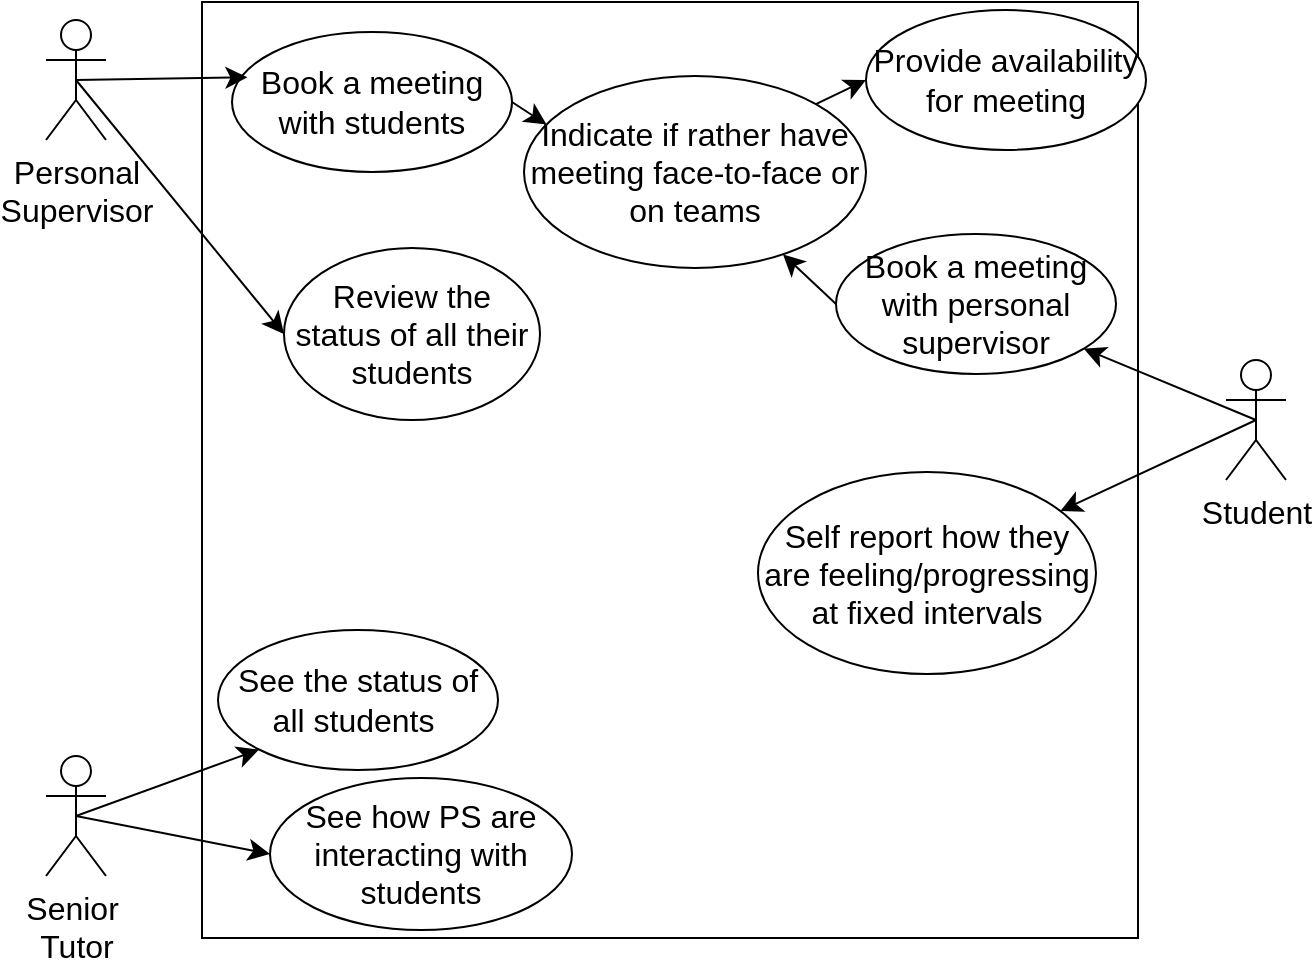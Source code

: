 <mxfile version="22.1.0" type="github" pages="9">
  <diagram name="Page-1" id="i3Bq2wIUowkESgG7gXPR">
    <mxGraphModel dx="480" dy="1575" grid="0" gridSize="10" guides="1" tooltips="1" connect="1" arrows="1" fold="1" page="0" pageScale="1" pageWidth="827" pageHeight="1169" math="0" shadow="0">
      <root>
        <mxCell id="0" />
        <mxCell id="1" parent="0" />
        <mxCell id="M2za0-usRnXLjD97VA7g-3" value="" style="whiteSpace=wrap;html=1;aspect=fixed;fontSize=16;" parent="1" vertex="1">
          <mxGeometry x="673" y="-475" width="468" height="468" as="geometry" />
        </mxCell>
        <mxCell id="M2za0-usRnXLjD97VA7g-21" style="edgeStyle=none;curved=1;rounded=0;orthogonalLoop=1;jettySize=auto;html=1;exitX=0.5;exitY=0.5;exitDx=0;exitDy=0;exitPerimeter=0;entryX=0;entryY=1;entryDx=0;entryDy=0;fontSize=12;startSize=8;endSize=8;" parent="1" source="M2za0-usRnXLjD97VA7g-4" target="M2za0-usRnXLjD97VA7g-13" edge="1">
          <mxGeometry relative="1" as="geometry" />
        </mxCell>
        <mxCell id="M2za0-usRnXLjD97VA7g-22" style="edgeStyle=none;curved=1;rounded=0;orthogonalLoop=1;jettySize=auto;html=1;exitX=0.5;exitY=0.5;exitDx=0;exitDy=0;exitPerimeter=0;entryX=0;entryY=0.5;entryDx=0;entryDy=0;fontSize=12;startSize=8;endSize=8;" parent="1" source="M2za0-usRnXLjD97VA7g-4" target="M2za0-usRnXLjD97VA7g-14" edge="1">
          <mxGeometry relative="1" as="geometry" />
        </mxCell>
        <mxCell id="M2za0-usRnXLjD97VA7g-4" value="Senior&amp;nbsp;&lt;br&gt;Tutor" style="shape=umlActor;verticalLabelPosition=bottom;verticalAlign=top;html=1;fontSize=16;" parent="1" vertex="1">
          <mxGeometry x="595" y="-98" width="30" height="60" as="geometry" />
        </mxCell>
        <mxCell id="M2za0-usRnXLjD97VA7g-19" style="edgeStyle=none;curved=1;rounded=0;orthogonalLoop=1;jettySize=auto;html=1;exitX=0.5;exitY=0.5;exitDx=0;exitDy=0;exitPerimeter=0;fontSize=12;startSize=8;endSize=8;" parent="1" source="M2za0-usRnXLjD97VA7g-5" target="M2za0-usRnXLjD97VA7g-12" edge="1">
          <mxGeometry relative="1" as="geometry" />
        </mxCell>
        <mxCell id="M2za0-usRnXLjD97VA7g-20" style="edgeStyle=none;curved=1;rounded=0;orthogonalLoop=1;jettySize=auto;html=1;exitX=0.5;exitY=0.5;exitDx=0;exitDy=0;exitPerimeter=0;fontSize=12;startSize=8;endSize=8;" parent="1" source="M2za0-usRnXLjD97VA7g-5" target="M2za0-usRnXLjD97VA7g-16" edge="1">
          <mxGeometry relative="1" as="geometry" />
        </mxCell>
        <mxCell id="M2za0-usRnXLjD97VA7g-5" value="Student" style="shape=umlActor;verticalLabelPosition=bottom;verticalAlign=top;html=1;fontSize=16;" parent="1" vertex="1">
          <mxGeometry x="1185" y="-296" width="30" height="60" as="geometry" />
        </mxCell>
        <mxCell id="M2za0-usRnXLjD97VA7g-23" style="edgeStyle=none;curved=1;rounded=0;orthogonalLoop=1;jettySize=auto;html=1;exitX=0.5;exitY=0.5;exitDx=0;exitDy=0;exitPerimeter=0;entryX=0;entryY=0.5;entryDx=0;entryDy=0;fontSize=12;startSize=8;endSize=8;" parent="1" source="M2za0-usRnXLjD97VA7g-9" target="M2za0-usRnXLjD97VA7g-10" edge="1">
          <mxGeometry relative="1" as="geometry" />
        </mxCell>
        <mxCell id="M2za0-usRnXLjD97VA7g-9" value="Personal &lt;br&gt;Supervisor" style="shape=umlActor;verticalLabelPosition=bottom;verticalAlign=top;html=1;fontSize=16;" parent="1" vertex="1">
          <mxGeometry x="595" y="-466" width="30" height="60" as="geometry" />
        </mxCell>
        <mxCell id="M2za0-usRnXLjD97VA7g-10" value="Review the status of all their students" style="ellipse;whiteSpace=wrap;html=1;fontSize=16;" parent="1" vertex="1">
          <mxGeometry x="714" y="-352" width="128" height="86" as="geometry" />
        </mxCell>
        <mxCell id="M2za0-usRnXLjD97VA7g-11" value="Book a meeting with students" style="ellipse;whiteSpace=wrap;html=1;fontSize=16;" parent="1" vertex="1">
          <mxGeometry x="688" y="-460" width="140" height="70" as="geometry" />
        </mxCell>
        <mxCell id="M2za0-usRnXLjD97VA7g-30" style="edgeStyle=none;curved=1;rounded=0;orthogonalLoop=1;jettySize=auto;html=1;exitX=0;exitY=0.5;exitDx=0;exitDy=0;fontSize=12;startSize=8;endSize=8;" parent="1" source="M2za0-usRnXLjD97VA7g-12" target="M2za0-usRnXLjD97VA7g-27" edge="1">
          <mxGeometry relative="1" as="geometry" />
        </mxCell>
        <mxCell id="M2za0-usRnXLjD97VA7g-12" value="Book a meeting with personal supervisor" style="ellipse;whiteSpace=wrap;html=1;fontSize=16;" parent="1" vertex="1">
          <mxGeometry x="990" y="-359" width="140" height="70" as="geometry" />
        </mxCell>
        <mxCell id="M2za0-usRnXLjD97VA7g-13" value="See the status of all students&amp;nbsp;" style="ellipse;whiteSpace=wrap;html=1;fontSize=16;" parent="1" vertex="1">
          <mxGeometry x="681" y="-161" width="140" height="70" as="geometry" />
        </mxCell>
        <mxCell id="M2za0-usRnXLjD97VA7g-14" value="See how PS are interacting with students" style="ellipse;whiteSpace=wrap;html=1;fontSize=16;" parent="1" vertex="1">
          <mxGeometry x="707" y="-87" width="151" height="76" as="geometry" />
        </mxCell>
        <mxCell id="M2za0-usRnXLjD97VA7g-16" value="Self report how they are feeling/progressing at fixed intervals" style="ellipse;whiteSpace=wrap;html=1;fontSize=16;" parent="1" vertex="1">
          <mxGeometry x="951" y="-240" width="169" height="101" as="geometry" />
        </mxCell>
        <mxCell id="M2za0-usRnXLjD97VA7g-17" value="Provide availability for meeting" style="ellipse;whiteSpace=wrap;html=1;fontSize=16;" parent="1" vertex="1">
          <mxGeometry x="1005" y="-471" width="140" height="70" as="geometry" />
        </mxCell>
        <mxCell id="M2za0-usRnXLjD97VA7g-24" style="edgeStyle=none;curved=1;rounded=0;orthogonalLoop=1;jettySize=auto;html=1;exitX=0.5;exitY=0.5;exitDx=0;exitDy=0;exitPerimeter=0;entryX=0.055;entryY=0.324;entryDx=0;entryDy=0;entryPerimeter=0;fontSize=12;startSize=8;endSize=8;" parent="1" source="M2za0-usRnXLjD97VA7g-9" target="M2za0-usRnXLjD97VA7g-11" edge="1">
          <mxGeometry relative="1" as="geometry" />
        </mxCell>
        <mxCell id="M2za0-usRnXLjD97VA7g-29" style="edgeStyle=none;curved=1;rounded=0;orthogonalLoop=1;jettySize=auto;html=1;exitX=1;exitY=0;exitDx=0;exitDy=0;entryX=0;entryY=0.5;entryDx=0;entryDy=0;fontSize=12;startSize=8;endSize=8;" parent="1" source="M2za0-usRnXLjD97VA7g-27" target="M2za0-usRnXLjD97VA7g-17" edge="1">
          <mxGeometry relative="1" as="geometry" />
        </mxCell>
        <mxCell id="M2za0-usRnXLjD97VA7g-27" value="Indicate if rather have meeting face-to-face or on teams" style="ellipse;whiteSpace=wrap;html=1;fontSize=16;" parent="1" vertex="1">
          <mxGeometry x="834" y="-438" width="171" height="96" as="geometry" />
        </mxCell>
        <mxCell id="M2za0-usRnXLjD97VA7g-28" style="edgeStyle=none;curved=1;rounded=0;orthogonalLoop=1;jettySize=auto;html=1;exitX=1;exitY=0.5;exitDx=0;exitDy=0;entryX=0.066;entryY=0.253;entryDx=0;entryDy=0;entryPerimeter=0;fontSize=12;startSize=8;endSize=8;" parent="1" source="M2za0-usRnXLjD97VA7g-11" target="M2za0-usRnXLjD97VA7g-27" edge="1">
          <mxGeometry relative="1" as="geometry" />
        </mxCell>
      </root>
    </mxGraphModel>
  </diagram>
  <diagram name="Copy of Page-1" id="14J8qb74FcZilNCdl7xn">
    <mxGraphModel dx="480" dy="1575" grid="0" gridSize="10" guides="1" tooltips="1" connect="1" arrows="1" fold="1" page="0" pageScale="1" pageWidth="827" pageHeight="1169" math="0" shadow="0">
      <root>
        <mxCell id="lq9Tj7meYnwty_TbyO1f-0" />
        <mxCell id="lq9Tj7meYnwty_TbyO1f-1" parent="lq9Tj7meYnwty_TbyO1f-0" />
        <mxCell id="lq9Tj7meYnwty_TbyO1f-2" value="" style="whiteSpace=wrap;html=1;aspect=fixed;fontSize=16;" parent="lq9Tj7meYnwty_TbyO1f-1" vertex="1">
          <mxGeometry x="673" y="-475" width="468" height="468" as="geometry" />
        </mxCell>
        <mxCell id="lwNT_uElBKdlPI99WpQB-8" style="edgeStyle=none;curved=1;rounded=0;orthogonalLoop=1;jettySize=auto;html=1;exitX=0.5;exitY=0.5;exitDx=0;exitDy=0;exitPerimeter=0;fontSize=12;startSize=8;endSize=8;" parent="lq9Tj7meYnwty_TbyO1f-1" source="lq9Tj7meYnwty_TbyO1f-5" target="lq9Tj7meYnwty_TbyO1f-16" edge="1">
          <mxGeometry relative="1" as="geometry" />
        </mxCell>
        <mxCell id="lwNT_uElBKdlPI99WpQB-9" style="edgeStyle=none;curved=1;rounded=0;orthogonalLoop=1;jettySize=auto;html=1;exitX=0.5;exitY=0.5;exitDx=0;exitDy=0;exitPerimeter=0;fontSize=12;startSize=8;endSize=8;" parent="lq9Tj7meYnwty_TbyO1f-1" source="lq9Tj7meYnwty_TbyO1f-5" target="lq9Tj7meYnwty_TbyO1f-15" edge="1">
          <mxGeometry relative="1" as="geometry" />
        </mxCell>
        <mxCell id="lq9Tj7meYnwty_TbyO1f-5" value="Senior&amp;nbsp;&lt;br&gt;Tutor" style="shape=umlActor;verticalLabelPosition=bottom;verticalAlign=top;html=1;fontSize=16;" parent="lq9Tj7meYnwty_TbyO1f-1" vertex="1">
          <mxGeometry x="1218" y="-475" width="30" height="60" as="geometry" />
        </mxCell>
        <mxCell id="lq9Tj7meYnwty_TbyO1f-7" style="edgeStyle=none;curved=1;rounded=0;orthogonalLoop=1;jettySize=auto;html=1;exitX=0.5;exitY=0.5;exitDx=0;exitDy=0;exitPerimeter=0;fontSize=12;startSize=8;endSize=8;" parent="lq9Tj7meYnwty_TbyO1f-1" source="lq9Tj7meYnwty_TbyO1f-8" target="lq9Tj7meYnwty_TbyO1f-17" edge="1">
          <mxGeometry relative="1" as="geometry" />
        </mxCell>
        <mxCell id="lwNT_uElBKdlPI99WpQB-2" style="edgeStyle=none;curved=1;rounded=0;orthogonalLoop=1;jettySize=auto;html=1;exitX=0.5;exitY=0.5;exitDx=0;exitDy=0;exitPerimeter=0;fontSize=12;startSize=8;endSize=8;" parent="lq9Tj7meYnwty_TbyO1f-1" source="lq9Tj7meYnwty_TbyO1f-8" target="lq9Tj7meYnwty_TbyO1f-12" edge="1">
          <mxGeometry relative="1" as="geometry" />
        </mxCell>
        <mxCell id="lq9Tj7meYnwty_TbyO1f-8" value="Student" style="shape=umlActor;verticalLabelPosition=bottom;verticalAlign=top;html=1;fontSize=16;" parent="lq9Tj7meYnwty_TbyO1f-1" vertex="1">
          <mxGeometry x="582" y="-144" width="30" height="60" as="geometry" />
        </mxCell>
        <mxCell id="lq9Tj7meYnwty_TbyO1f-10" value="Personal &lt;br&gt;Supervisor" style="shape=umlActor;verticalLabelPosition=bottom;verticalAlign=top;html=1;fontSize=16;" parent="lq9Tj7meYnwty_TbyO1f-1" vertex="1">
          <mxGeometry x="586" y="-424" width="30" height="60" as="geometry" />
        </mxCell>
        <mxCell id="lq9Tj7meYnwty_TbyO1f-12" value="Request a meeting" style="ellipse;whiteSpace=wrap;html=1;fontSize=16;" parent="lq9Tj7meYnwty_TbyO1f-1" vertex="1">
          <mxGeometry x="704" y="-226" width="140" height="70" as="geometry" />
        </mxCell>
        <mxCell id="lq9Tj7meYnwty_TbyO1f-15" value="View status of students" style="ellipse;whiteSpace=wrap;html=1;fontSize=16;" parent="lq9Tj7meYnwty_TbyO1f-1" vertex="1">
          <mxGeometry x="991" y="-154" width="140" height="70" as="geometry" />
        </mxCell>
        <mxCell id="lq9Tj7meYnwty_TbyO1f-16" value="View interaction with students" style="ellipse;whiteSpace=wrap;html=1;fontSize=16;" parent="lq9Tj7meYnwty_TbyO1f-1" vertex="1">
          <mxGeometry x="960" y="-459" width="151" height="76" as="geometry" />
        </mxCell>
        <mxCell id="lq9Tj7meYnwty_TbyO1f-17" value="Self report how they are feeling/progressing at fixed intervals" style="ellipse;whiteSpace=wrap;html=1;fontSize=16;" parent="lq9Tj7meYnwty_TbyO1f-1" vertex="1">
          <mxGeometry x="717" y="-135" width="169" height="101" as="geometry" />
        </mxCell>
        <mxCell id="lq9Tj7meYnwty_TbyO1f-18" value="Provide availability for meeting" style="ellipse;whiteSpace=wrap;html=1;fontSize=16;" parent="lq9Tj7meYnwty_TbyO1f-1" vertex="1">
          <mxGeometry x="915" y="-341" width="140" height="65" as="geometry" />
        </mxCell>
        <mxCell id="lq9Tj7meYnwty_TbyO1f-19" style="edgeStyle=none;curved=1;rounded=0;orthogonalLoop=1;jettySize=auto;html=1;entryX=0.055;entryY=0.324;entryDx=0;entryDy=0;entryPerimeter=0;fontSize=12;startSize=8;endSize=8;" parent="lq9Tj7meYnwty_TbyO1f-1" source="lq9Tj7meYnwty_TbyO1f-10" target="lq9Tj7meYnwty_TbyO1f-12" edge="1">
          <mxGeometry relative="1" as="geometry" />
        </mxCell>
        <mxCell id="lq9Tj7meYnwty_TbyO1f-21" value="Choose meeting type" style="ellipse;whiteSpace=wrap;html=1;fontSize=16;" parent="lq9Tj7meYnwty_TbyO1f-1" vertex="1">
          <mxGeometry x="682" y="-454" width="171" height="96" as="geometry" />
        </mxCell>
        <mxCell id="lwNT_uElBKdlPI99WpQB-5" value="Include" style="endArrow=open;endSize=12;dashed=1;html=1;rounded=0;fontSize=12;curved=1;exitX=1;exitY=0;exitDx=0;exitDy=0;" parent="lq9Tj7meYnwty_TbyO1f-1" source="lq9Tj7meYnwty_TbyO1f-21" target="lq9Tj7meYnwty_TbyO1f-18" edge="1">
          <mxGeometry width="160" relative="1" as="geometry">
            <mxPoint x="945" y="-353" as="sourcePoint" />
            <mxPoint x="1105" y="-353" as="targetPoint" />
          </mxGeometry>
        </mxCell>
        <mxCell id="lwNT_uElBKdlPI99WpQB-6" value="Include" style="endArrow=open;endSize=12;dashed=1;html=1;rounded=0;fontSize=12;curved=1;entryX=0.5;entryY=1;entryDx=0;entryDy=0;exitX=0.5;exitY=0;exitDx=0;exitDy=0;" parent="lq9Tj7meYnwty_TbyO1f-1" source="lq9Tj7meYnwty_TbyO1f-12" target="lq9Tj7meYnwty_TbyO1f-21" edge="1">
          <mxGeometry width="160" relative="1" as="geometry">
            <mxPoint x="983" y="-239" as="sourcePoint" />
            <mxPoint x="1143" y="-239" as="targetPoint" />
          </mxGeometry>
        </mxCell>
        <mxCell id="5hlXtHd1OqdiyG0sZvUf-0" value="Include" style="endArrow=open;endSize=12;dashed=1;html=1;rounded=0;fontSize=12;curved=1;exitX=0;exitY=0.5;exitDx=0;exitDy=0;entryX=0.99;entryY=0.383;entryDx=0;entryDy=0;entryPerimeter=0;" parent="lq9Tj7meYnwty_TbyO1f-1" source="lq9Tj7meYnwty_TbyO1f-15" target="lq9Tj7meYnwty_TbyO1f-17" edge="1">
          <mxGeometry width="160" relative="1" as="geometry">
            <mxPoint x="819" y="-224" as="sourcePoint" />
            <mxPoint x="979" y="-224" as="targetPoint" />
          </mxGeometry>
        </mxCell>
        <mxCell id="5hlXtHd1OqdiyG0sZvUf-1" value="Include" style="endArrow=open;endSize=12;dashed=1;html=1;rounded=0;fontSize=12;curved=1;exitX=0.34;exitY=0.965;exitDx=0;exitDy=0;exitPerimeter=0;" parent="lq9Tj7meYnwty_TbyO1f-1" source="lq9Tj7meYnwty_TbyO1f-16" edge="1">
          <mxGeometry width="160" relative="1" as="geometry">
            <mxPoint x="819" y="-224" as="sourcePoint" />
            <mxPoint x="1003" y="-338" as="targetPoint" />
          </mxGeometry>
        </mxCell>
        <mxCell id="5hlXtHd1OqdiyG0sZvUf-3" style="edgeStyle=none;curved=1;rounded=0;orthogonalLoop=1;jettySize=auto;html=1;exitX=0.5;exitY=0.5;exitDx=0;exitDy=0;exitPerimeter=0;entryX=0.012;entryY=0.357;entryDx=0;entryDy=0;entryPerimeter=0;fontSize=12;startSize=8;endSize=8;" parent="lq9Tj7meYnwty_TbyO1f-1" source="lq9Tj7meYnwty_TbyO1f-10" target="lq9Tj7meYnwty_TbyO1f-15" edge="1">
          <mxGeometry relative="1" as="geometry" />
        </mxCell>
      </root>
    </mxGraphModel>
  </diagram>
  <diagram id="Rtci-va_EIyoQTLQynJg" name="Page-2">
    <mxGraphModel dx="1280" dy="1175" grid="0" gridSize="10" guides="1" tooltips="1" connect="1" arrows="1" fold="1" page="0" pageScale="1" pageWidth="827" pageHeight="1169" math="0" shadow="0">
      <root>
        <mxCell id="0" />
        <mxCell id="1" parent="0" />
        <mxCell id="N5zw6gJsVyAMzcJNZis3-1" value="" style="shape=table;startSize=0;container=1;collapsible=0;childLayout=tableLayout;fontSize=16;" parent="1" vertex="1">
          <mxGeometry x="-75" y="-21" width="541" height="537.17" as="geometry" />
        </mxCell>
        <mxCell id="N5zw6gJsVyAMzcJNZis3-2" value="" style="shape=tableRow;horizontal=0;startSize=0;swimlaneHead=0;swimlaneBody=0;strokeColor=inherit;top=0;left=0;bottom=0;right=0;collapsible=0;dropTarget=0;fillColor=none;points=[[0,0.5],[1,0.5]];portConstraint=eastwest;fontSize=16;" parent="N5zw6gJsVyAMzcJNZis3-1" vertex="1">
          <mxGeometry width="541" height="48" as="geometry" />
        </mxCell>
        <mxCell id="N5zw6gJsVyAMzcJNZis3-3" value="Student" style="shape=partialRectangle;html=1;whiteSpace=wrap;connectable=0;strokeColor=inherit;overflow=hidden;fillColor=none;top=0;left=0;bottom=0;right=0;pointerEvents=1;fontSize=16;" parent="N5zw6gJsVyAMzcJNZis3-2" vertex="1">
          <mxGeometry width="180" height="48" as="geometry">
            <mxRectangle width="180" height="48" as="alternateBounds" />
          </mxGeometry>
        </mxCell>
        <mxCell id="N5zw6gJsVyAMzcJNZis3-4" value="Personal Supervisor" style="shape=partialRectangle;html=1;whiteSpace=wrap;connectable=0;strokeColor=inherit;overflow=hidden;fillColor=none;top=0;left=0;bottom=0;right=0;pointerEvents=1;fontSize=16;" parent="N5zw6gJsVyAMzcJNZis3-2" vertex="1">
          <mxGeometry x="180" width="181" height="48" as="geometry">
            <mxRectangle width="181" height="48" as="alternateBounds" />
          </mxGeometry>
        </mxCell>
        <mxCell id="N5zw6gJsVyAMzcJNZis3-5" value="Senior Tutor" style="shape=partialRectangle;html=1;whiteSpace=wrap;connectable=0;strokeColor=inherit;overflow=hidden;fillColor=none;top=0;left=0;bottom=0;right=0;pointerEvents=1;fontSize=16;" parent="N5zw6gJsVyAMzcJNZis3-2" vertex="1">
          <mxGeometry x="361" width="180" height="48" as="geometry">
            <mxRectangle width="180" height="48" as="alternateBounds" />
          </mxGeometry>
        </mxCell>
        <mxCell id="N5zw6gJsVyAMzcJNZis3-6" value="" style="shape=tableRow;horizontal=0;startSize=0;swimlaneHead=0;swimlaneBody=0;strokeColor=inherit;top=0;left=0;bottom=0;right=0;collapsible=0;dropTarget=0;fillColor=none;points=[[0,0.5],[1,0.5]];portConstraint=eastwest;fontSize=16;" parent="N5zw6gJsVyAMzcJNZis3-1" vertex="1">
          <mxGeometry y="48" width="541" height="489" as="geometry" />
        </mxCell>
        <mxCell id="N5zw6gJsVyAMzcJNZis3-7" value="" style="shape=partialRectangle;html=1;whiteSpace=wrap;connectable=0;strokeColor=inherit;overflow=hidden;fillColor=none;top=0;left=0;bottom=0;right=0;pointerEvents=1;fontSize=16;" parent="N5zw6gJsVyAMzcJNZis3-6" vertex="1">
          <mxGeometry width="180" height="489" as="geometry">
            <mxRectangle width="180" height="489" as="alternateBounds" />
          </mxGeometry>
        </mxCell>
        <mxCell id="N5zw6gJsVyAMzcJNZis3-8" value="" style="shape=partialRectangle;html=1;whiteSpace=wrap;connectable=0;strokeColor=inherit;overflow=hidden;fillColor=none;top=0;left=0;bottom=0;right=0;pointerEvents=1;fontSize=16;" parent="N5zw6gJsVyAMzcJNZis3-6" vertex="1">
          <mxGeometry x="180" width="181" height="489" as="geometry">
            <mxRectangle width="181" height="489" as="alternateBounds" />
          </mxGeometry>
        </mxCell>
        <mxCell id="N5zw6gJsVyAMzcJNZis3-9" value="" style="shape=partialRectangle;html=1;whiteSpace=wrap;connectable=0;strokeColor=inherit;overflow=hidden;fillColor=none;top=0;left=0;bottom=0;right=0;pointerEvents=1;fontSize=16;" parent="N5zw6gJsVyAMzcJNZis3-6" vertex="1">
          <mxGeometry x="361" width="180" height="489" as="geometry">
            <mxRectangle width="180" height="489" as="alternateBounds" />
          </mxGeometry>
        </mxCell>
        <mxCell id="N5zw6gJsVyAMzcJNZis3-13" style="edgeStyle=none;curved=1;rounded=0;orthogonalLoop=1;jettySize=auto;html=1;exitX=1;exitY=0.5;exitDx=0;exitDy=0;entryX=0;entryY=0.5;entryDx=0;entryDy=0;fontSize=12;startSize=8;endSize=8;" parent="1" source="N5zw6gJsVyAMzcJNZis3-10" target="N5zw6gJsVyAMzcJNZis3-11" edge="1">
          <mxGeometry relative="1" as="geometry" />
        </mxCell>
        <mxCell id="N5zw6gJsVyAMzcJNZis3-10" value="Report how feeling/ progressing at given interval" style="ellipse;whiteSpace=wrap;html=1;fontSize=16;" parent="1" vertex="1">
          <mxGeometry x="-52" y="59" width="135" height="106" as="geometry" />
        </mxCell>
        <mxCell id="N5zw6gJsVyAMzcJNZis3-15" style="edgeStyle=none;curved=1;rounded=0;orthogonalLoop=1;jettySize=auto;html=1;exitX=1;exitY=0.5;exitDx=0;exitDy=0;entryX=0;entryY=0.5;entryDx=0;entryDy=0;fontSize=12;startSize=8;endSize=8;" parent="1" source="N5zw6gJsVyAMzcJNZis3-11" target="N5zw6gJsVyAMzcJNZis3-14" edge="1">
          <mxGeometry relative="1" as="geometry" />
        </mxCell>
        <mxCell id="N5zw6gJsVyAMzcJNZis3-11" value="Student progress reviewed" style="ellipse;whiteSpace=wrap;html=1;fontSize=16;" parent="1" vertex="1">
          <mxGeometry x="130" y="77" width="140" height="70" as="geometry" />
        </mxCell>
        <mxCell id="N5zw6gJsVyAMzcJNZis3-14" value="Student progress reviewed" style="ellipse;whiteSpace=wrap;html=1;fontSize=16;" parent="1" vertex="1">
          <mxGeometry x="316" y="77" width="140" height="70" as="geometry" />
        </mxCell>
        <mxCell id="N5zw6gJsVyAMzcJNZis3-16" value="Request a meeting with Supervisor" style="ellipse;whiteSpace=wrap;html=1;fontSize=16;" parent="1" vertex="1">
          <mxGeometry x="-50" y="202" width="140" height="70" as="geometry" />
        </mxCell>
        <mxCell id="N5zw6gJsVyAMzcJNZis3-17" style="edgeStyle=none;curved=1;rounded=0;orthogonalLoop=1;jettySize=auto;html=1;exitX=0.5;exitY=1;exitDx=0;exitDy=0;entryX=0.471;entryY=0.119;entryDx=0;entryDy=0;entryPerimeter=0;fontSize=12;startSize=8;endSize=8;" parent="1" source="N5zw6gJsVyAMzcJNZis3-10" target="N5zw6gJsVyAMzcJNZis3-16" edge="1">
          <mxGeometry relative="1" as="geometry" />
        </mxCell>
        <mxCell id="N5zw6gJsVyAMzcJNZis3-24" style="edgeStyle=none;curved=1;rounded=0;orthogonalLoop=1;jettySize=auto;html=1;exitX=0.5;exitY=1;exitDx=0;exitDy=0;entryX=0.5;entryY=0;entryDx=0;entryDy=0;fontSize=12;startSize=8;endSize=8;" parent="1" source="N5zw6gJsVyAMzcJNZis3-18" target="N5zw6gJsVyAMzcJNZis3-21" edge="1">
          <mxGeometry relative="1" as="geometry" />
        </mxCell>
        <mxCell id="N5zw6gJsVyAMzcJNZis3-18" value="Request a meeting with Student" style="ellipse;whiteSpace=wrap;html=1;fontSize=16;" parent="1" vertex="1">
          <mxGeometry x="128" y="202" width="140" height="70" as="geometry" />
        </mxCell>
        <mxCell id="N5zw6gJsVyAMzcJNZis3-19" style="edgeStyle=none;curved=1;rounded=0;orthogonalLoop=1;jettySize=auto;html=1;exitX=0.5;exitY=1;exitDx=0;exitDy=0;entryX=0.514;entryY=0.11;entryDx=0;entryDy=0;entryPerimeter=0;fontSize=12;startSize=8;endSize=8;" parent="1" source="N5zw6gJsVyAMzcJNZis3-11" target="N5zw6gJsVyAMzcJNZis3-18" edge="1">
          <mxGeometry relative="1" as="geometry" />
        </mxCell>
        <mxCell id="N5zw6gJsVyAMzcJNZis3-29" style="edgeStyle=none;curved=1;rounded=0;orthogonalLoop=1;jettySize=auto;html=1;exitX=0.5;exitY=1;exitDx=0;exitDy=0;fontSize=12;startSize=8;endSize=8;" parent="1" source="N5zw6gJsVyAMzcJNZis3-20" target="N5zw6gJsVyAMzcJNZis3-25" edge="1">
          <mxGeometry relative="1" as="geometry" />
        </mxCell>
        <mxCell id="N5zw6gJsVyAMzcJNZis3-20" value="Indicate if face-to-face or via teams" style="ellipse;whiteSpace=wrap;html=1;fontSize=16;" parent="1" vertex="1">
          <mxGeometry x="-52" y="309" width="140" height="70" as="geometry" />
        </mxCell>
        <mxCell id="N5zw6gJsVyAMzcJNZis3-30" style="edgeStyle=none;curved=1;rounded=0;orthogonalLoop=1;jettySize=auto;html=1;exitX=0.5;exitY=1;exitDx=0;exitDy=0;fontSize=12;startSize=8;endSize=8;" parent="1" source="N5zw6gJsVyAMzcJNZis3-21" target="N5zw6gJsVyAMzcJNZis3-26" edge="1">
          <mxGeometry relative="1" as="geometry" />
        </mxCell>
        <mxCell id="N5zw6gJsVyAMzcJNZis3-21" value="Indicate if face-to-face or via teams" style="ellipse;whiteSpace=wrap;html=1;fontSize=16;" parent="1" vertex="1">
          <mxGeometry x="128" y="309" width="140" height="70" as="geometry" />
        </mxCell>
        <mxCell id="N5zw6gJsVyAMzcJNZis3-23" style="edgeStyle=none;curved=1;rounded=0;orthogonalLoop=1;jettySize=auto;html=1;exitX=0.5;exitY=1;exitDx=0;exitDy=0;entryX=0.514;entryY=0.124;entryDx=0;entryDy=0;entryPerimeter=0;fontSize=12;startSize=8;endSize=8;" parent="1" source="N5zw6gJsVyAMzcJNZis3-16" target="N5zw6gJsVyAMzcJNZis3-20" edge="1">
          <mxGeometry relative="1" as="geometry" />
        </mxCell>
        <mxCell id="N5zw6gJsVyAMzcJNZis3-31" style="edgeStyle=none;curved=1;rounded=0;orthogonalLoop=1;jettySize=auto;html=1;exitX=1;exitY=0.5;exitDx=0;exitDy=0;fontSize=12;startSize=8;endSize=8;" parent="1" source="N5zw6gJsVyAMzcJNZis3-25" target="N5zw6gJsVyAMzcJNZis3-26" edge="1">
          <mxGeometry relative="1" as="geometry" />
        </mxCell>
        <mxCell id="N5zw6gJsVyAMzcJNZis3-25" value="Provide availability" style="ellipse;whiteSpace=wrap;html=1;fontSize=16;" parent="1" vertex="1">
          <mxGeometry x="-54.5" y="414" width="140" height="70" as="geometry" />
        </mxCell>
        <mxCell id="N5zw6gJsVyAMzcJNZis3-32" style="edgeStyle=none;curved=1;rounded=0;orthogonalLoop=1;jettySize=auto;html=1;exitX=1;exitY=0.5;exitDx=0;exitDy=0;fontSize=12;startSize=8;endSize=8;" parent="1" source="N5zw6gJsVyAMzcJNZis3-26" target="N5zw6gJsVyAMzcJNZis3-27" edge="1">
          <mxGeometry relative="1" as="geometry" />
        </mxCell>
        <mxCell id="N5zw6gJsVyAMzcJNZis3-26" value="Provide availability" style="ellipse;whiteSpace=wrap;html=1;fontSize=16;" parent="1" vertex="1">
          <mxGeometry x="128" y="418" width="140" height="70" as="geometry" />
        </mxCell>
        <mxCell id="N5zw6gJsVyAMzcJNZis3-27" value="Interactions reviewed" style="ellipse;whiteSpace=wrap;html=1;fontSize=16;" parent="1" vertex="1">
          <mxGeometry x="311" y="422" width="140" height="70" as="geometry" />
        </mxCell>
      </root>
    </mxGraphModel>
  </diagram>
  <diagram id="cF1dC18Lq04ErVK8GpG0" name="Activity diagram 1">
    <mxGraphModel dx="1035" dy="912" grid="1" gridSize="10" guides="1" tooltips="1" connect="1" arrows="1" fold="1" page="1" pageScale="1" pageWidth="850" pageHeight="1100" math="0" shadow="0">
      <root>
        <mxCell id="0" />
        <mxCell id="1" parent="0" />
        <mxCell id="Cf-V8ROyNI_L8UjY_Mmk-2" value="" style="ellipse;html=1;shape=startState;fillColor=#000000;strokeColor=#ff0000;" vertex="1" parent="1">
          <mxGeometry x="270" y="90" width="30" height="30" as="geometry" />
        </mxCell>
        <mxCell id="Cf-V8ROyNI_L8UjY_Mmk-3" value="" style="edgeStyle=orthogonalEdgeStyle;html=1;verticalAlign=bottom;endArrow=open;endSize=8;strokeColor=#ff0000;rounded=0;" edge="1" source="Cf-V8ROyNI_L8UjY_Mmk-2" parent="1">
          <mxGeometry relative="1" as="geometry">
            <mxPoint x="285" y="180" as="targetPoint" />
          </mxGeometry>
        </mxCell>
        <mxCell id="Cf-V8ROyNI_L8UjY_Mmk-5" value="&#39;Request a meeting&#39; selected?" style="rhombus;whiteSpace=wrap;html=1;fontColor=#000000;fillColor=#ffffc0;strokeColor=#ff0000;" vertex="1" parent="1">
          <mxGeometry x="218.75" y="180" width="132.5" height="90" as="geometry" />
        </mxCell>
        <mxCell id="Cf-V8ROyNI_L8UjY_Mmk-6" value="no" style="edgeStyle=orthogonalEdgeStyle;html=1;align=left;verticalAlign=bottom;endArrow=open;endSize=8;strokeColor=#ff0000;rounded=0;entryX=0.5;entryY=0;entryDx=0;entryDy=0;" edge="1" source="Cf-V8ROyNI_L8UjY_Mmk-5" parent="1" target="DH5u-eAbbPy-qOaR8176-20">
          <mxGeometry x="-1" relative="1" as="geometry">
            <mxPoint x="420" y="225" as="targetPoint" />
          </mxGeometry>
        </mxCell>
        <mxCell id="Cf-V8ROyNI_L8UjY_Mmk-7" value="yes" style="edgeStyle=orthogonalEdgeStyle;html=1;align=left;verticalAlign=top;endArrow=open;endSize=8;strokeColor=#ff0000;rounded=0;" edge="1" source="Cf-V8ROyNI_L8UjY_Mmk-5" parent="1">
          <mxGeometry x="-1" relative="1" as="geometry">
            <mxPoint x="285" y="320" as="targetPoint" />
          </mxGeometry>
        </mxCell>
        <mxCell id="Cf-V8ROyNI_L8UjY_Mmk-9" value="User enters selection number" style="html=1;whiteSpace=wrap;" vertex="1" parent="1">
          <mxGeometry x="230" y="420" width="110" height="50" as="geometry" />
        </mxCell>
        <mxCell id="DH5u-eAbbPy-qOaR8176-2" value="Meeting type selection displayed" style="html=1;whiteSpace=wrap;" vertex="1" parent="1">
          <mxGeometry x="230" y="320" width="110" height="50" as="geometry" />
        </mxCell>
        <mxCell id="DH5u-eAbbPy-qOaR8176-3" value="" style="edgeStyle=orthogonalEdgeStyle;html=1;verticalAlign=bottom;endArrow=open;endSize=8;strokeColor=#ff0000;rounded=0;" edge="1" parent="1">
          <mxGeometry relative="1" as="geometry">
            <mxPoint x="285" y="420" as="targetPoint" />
            <mxPoint x="284.5" y="370" as="sourcePoint" />
          </mxGeometry>
        </mxCell>
        <mxCell id="DH5u-eAbbPy-qOaR8176-4" value="User enters date they are available" style="html=1;whiteSpace=wrap;" vertex="1" parent="1">
          <mxGeometry x="230" y="520" width="110" height="50" as="geometry" />
        </mxCell>
        <mxCell id="DH5u-eAbbPy-qOaR8176-5" value="User enters time they are available from" style="html=1;whiteSpace=wrap;" vertex="1" parent="1">
          <mxGeometry x="230" y="620" width="110" height="50" as="geometry" />
        </mxCell>
        <mxCell id="DH5u-eAbbPy-qOaR8176-6" value="User enters time they are available to" style="html=1;whiteSpace=wrap;" vertex="1" parent="1">
          <mxGeometry x="225" y="720" width="120" height="50" as="geometry" />
        </mxCell>
        <mxCell id="DH5u-eAbbPy-qOaR8176-7" value="Does the user have more availablity" style="rhombus;whiteSpace=wrap;html=1;fontColor=#000000;fillColor=#ffffc0;strokeColor=#ff0000;" vertex="1" parent="1">
          <mxGeometry x="225" y="806" width="135" height="130" as="geometry" />
        </mxCell>
        <mxCell id="DH5u-eAbbPy-qOaR8176-9" value="yes" style="edgeStyle=orthogonalEdgeStyle;html=1;align=left;verticalAlign=top;endArrow=open;endSize=8;strokeColor=#ff0000;rounded=0;entryX=0;entryY=0.5;entryDx=0;entryDy=0;" edge="1" parent="1" target="DH5u-eAbbPy-qOaR8176-4">
          <mxGeometry x="-0.131" y="-9" relative="1" as="geometry">
            <mxPoint x="130" y="440" as="targetPoint" />
            <mxPoint x="225" y="870" as="sourcePoint" />
            <Array as="points">
              <mxPoint x="225" y="871" />
              <mxPoint x="131" y="871" />
              <mxPoint x="131" y="545" />
            </Array>
            <mxPoint as="offset" />
          </mxGeometry>
        </mxCell>
        <mxCell id="DH5u-eAbbPy-qOaR8176-19" value="no" style="edgeStyle=orthogonalEdgeStyle;html=1;align=left;verticalAlign=bottom;endArrow=open;endSize=8;strokeColor=#ff0000;rounded=0;" edge="1" parent="1">
          <mxGeometry x="-1" relative="1" as="geometry">
            <mxPoint x="427.75" y="871" as="targetPoint" />
            <mxPoint x="358.75" y="871" as="sourcePoint" />
          </mxGeometry>
        </mxCell>
        <mxCell id="DH5u-eAbbPy-qOaR8176-20" value="" style="ellipse;html=1;shape=endState;fillColor=#000000;strokeColor=#ff0000;" vertex="1" parent="1">
          <mxGeometry x="425" y="856" width="30" height="30" as="geometry" />
        </mxCell>
        <mxCell id="DH5u-eAbbPy-qOaR8176-22" value="" style="edgeStyle=orthogonalEdgeStyle;html=1;verticalAlign=bottom;endArrow=open;endSize=8;strokeColor=#ff0000;rounded=0;" edge="1" parent="1">
          <mxGeometry relative="1" as="geometry">
            <mxPoint x="284.91" y="520" as="targetPoint" />
            <mxPoint x="284.41" y="470" as="sourcePoint" />
          </mxGeometry>
        </mxCell>
        <mxCell id="DH5u-eAbbPy-qOaR8176-23" value="" style="edgeStyle=orthogonalEdgeStyle;html=1;verticalAlign=bottom;endArrow=open;endSize=8;strokeColor=#ff0000;rounded=0;" edge="1" parent="1">
          <mxGeometry relative="1" as="geometry">
            <mxPoint x="284.91" y="620" as="targetPoint" />
            <mxPoint x="284.41" y="570" as="sourcePoint" />
          </mxGeometry>
        </mxCell>
        <mxCell id="DH5u-eAbbPy-qOaR8176-24" value="" style="edgeStyle=orthogonalEdgeStyle;html=1;verticalAlign=bottom;endArrow=open;endSize=8;strokeColor=#ff0000;rounded=0;" edge="1" parent="1">
          <mxGeometry relative="1" as="geometry">
            <mxPoint x="284.91" y="720" as="targetPoint" />
            <mxPoint x="284.41" y="670" as="sourcePoint" />
          </mxGeometry>
        </mxCell>
        <mxCell id="DH5u-eAbbPy-qOaR8176-25" value="" style="edgeStyle=orthogonalEdgeStyle;html=1;verticalAlign=bottom;endArrow=open;endSize=8;strokeColor=#ff0000;rounded=0;" edge="1" parent="1">
          <mxGeometry relative="1" as="geometry">
            <mxPoint x="292.41" y="810" as="targetPoint" />
            <mxPoint x="291.91" y="760" as="sourcePoint" />
          </mxGeometry>
        </mxCell>
      </root>
    </mxGraphModel>
  </diagram>
  <diagram name="Activity diagram 2" id="dMseUfi_GXHCMgwuUWIA">
    <mxGraphModel dx="880" dy="775" grid="1" gridSize="10" guides="1" tooltips="1" connect="1" arrows="1" fold="1" page="1" pageScale="1" pageWidth="850" pageHeight="1100" math="0" shadow="0">
      <root>
        <mxCell id="TQQi7WyyCTr_5OtMr4J_-0" />
        <mxCell id="TQQi7WyyCTr_5OtMr4J_-1" parent="TQQi7WyyCTr_5OtMr4J_-0" />
        <mxCell id="TQQi7WyyCTr_5OtMr4J_-2" value="" style="ellipse;html=1;shape=startState;fillColor=#000000;strokeColor=#ff0000;" vertex="1" parent="TQQi7WyyCTr_5OtMr4J_-1">
          <mxGeometry x="270" y="10" width="30" height="30" as="geometry" />
        </mxCell>
        <mxCell id="TQQi7WyyCTr_5OtMr4J_-3" value="" style="edgeStyle=orthogonalEdgeStyle;html=1;verticalAlign=bottom;endArrow=open;endSize=8;strokeColor=#ff0000;rounded=0;entryX=0.5;entryY=0;entryDx=0;entryDy=0;" edge="1" parent="TQQi7WyyCTr_5OtMr4J_-1" source="TQQi7WyyCTr_5OtMr4J_-2" target="TQQi7WyyCTr_5OtMr4J_-4">
          <mxGeometry relative="1" as="geometry">
            <mxPoint x="285" y="80" as="targetPoint" />
          </mxGeometry>
        </mxCell>
        <mxCell id="TQQi7WyyCTr_5OtMr4J_-4" value="&#39;Request a meeting&#39; selected?" style="rhombus;whiteSpace=wrap;html=1;fontColor=#000000;fillColor=#ffffc0;strokeColor=#ff0000;" vertex="1" parent="TQQi7WyyCTr_5OtMr4J_-1">
          <mxGeometry x="218.75" y="70" width="132.5" height="90" as="geometry" />
        </mxCell>
        <mxCell id="TQQi7WyyCTr_5OtMr4J_-5" value="no" style="edgeStyle=orthogonalEdgeStyle;html=1;align=left;verticalAlign=bottom;endArrow=open;endSize=8;strokeColor=#ff0000;rounded=0;entryX=0.5;entryY=0;entryDx=0;entryDy=0;" edge="1" parent="TQQi7WyyCTr_5OtMr4J_-1" source="TQQi7WyyCTr_5OtMr4J_-4" target="TQQi7WyyCTr_5OtMr4J_-16">
          <mxGeometry x="-1" relative="1" as="geometry">
            <mxPoint x="420" y="225" as="targetPoint" />
          </mxGeometry>
        </mxCell>
        <mxCell id="TQQi7WyyCTr_5OtMr4J_-6" value="yes" style="edgeStyle=orthogonalEdgeStyle;html=1;align=left;verticalAlign=top;endArrow=open;endSize=8;strokeColor=#ff0000;rounded=0;" edge="1" parent="TQQi7WyyCTr_5OtMr4J_-1" source="TQQi7WyyCTr_5OtMr4J_-4">
          <mxGeometry x="-1" relative="1" as="geometry">
            <mxPoint x="285" y="200" as="targetPoint" />
          </mxGeometry>
        </mxCell>
        <mxCell id="TQQi7WyyCTr_5OtMr4J_-7" value="User enters selection number" style="html=1;whiteSpace=wrap;" vertex="1" parent="TQQi7WyyCTr_5OtMr4J_-1">
          <mxGeometry x="230" y="460" width="110" height="50" as="geometry" />
        </mxCell>
        <mxCell id="FMvtfFK5OBGkQ1pjE84b-6" value="" style="edgeStyle=orthogonalEdgeStyle;rounded=0;orthogonalLoop=1;jettySize=auto;html=1;" edge="1" parent="TQQi7WyyCTr_5OtMr4J_-1" source="TQQi7WyyCTr_5OtMr4J_-8" target="TQQi7WyyCTr_5OtMr4J_-7">
          <mxGeometry relative="1" as="geometry" />
        </mxCell>
        <mxCell id="TQQi7WyyCTr_5OtMr4J_-8" value="Meeting type selection displayed" style="html=1;whiteSpace=wrap;" vertex="1" parent="TQQi7WyyCTr_5OtMr4J_-1">
          <mxGeometry x="230" y="380" width="110" height="50" as="geometry" />
        </mxCell>
        <mxCell id="TQQi7WyyCTr_5OtMr4J_-10" value="User enters date they are available" style="html=1;whiteSpace=wrap;" vertex="1" parent="TQQi7WyyCTr_5OtMr4J_-1">
          <mxGeometry x="225" y="550" width="110" height="50" as="geometry" />
        </mxCell>
        <mxCell id="TQQi7WyyCTr_5OtMr4J_-11" value="User enters time they are available from" style="html=1;whiteSpace=wrap;" vertex="1" parent="TQQi7WyyCTr_5OtMr4J_-1">
          <mxGeometry x="230" y="640" width="110" height="50" as="geometry" />
        </mxCell>
        <mxCell id="TQQi7WyyCTr_5OtMr4J_-12" value="User enters time they are available to" style="html=1;whiteSpace=wrap;" vertex="1" parent="TQQi7WyyCTr_5OtMr4J_-1">
          <mxGeometry x="230" y="730" width="120" height="50" as="geometry" />
        </mxCell>
        <mxCell id="TQQi7WyyCTr_5OtMr4J_-13" value="Does the user have more availablity" style="rhombus;whiteSpace=wrap;html=1;fontColor=#000000;fillColor=#ffffc0;strokeColor=#ff0000;" vertex="1" parent="TQQi7WyyCTr_5OtMr4J_-1">
          <mxGeometry x="225" y="806" width="135" height="130" as="geometry" />
        </mxCell>
        <mxCell id="TQQi7WyyCTr_5OtMr4J_-14" value="yes" style="edgeStyle=orthogonalEdgeStyle;html=1;align=left;verticalAlign=top;endArrow=open;endSize=8;strokeColor=#ff0000;rounded=0;entryX=0;entryY=0.5;entryDx=0;entryDy=0;" edge="1" parent="TQQi7WyyCTr_5OtMr4J_-1" target="TQQi7WyyCTr_5OtMr4J_-10">
          <mxGeometry x="-0.131" y="-9" relative="1" as="geometry">
            <mxPoint x="130" y="440" as="targetPoint" />
            <mxPoint x="225" y="870" as="sourcePoint" />
            <Array as="points">
              <mxPoint x="225" y="871" />
              <mxPoint x="131" y="871" />
              <mxPoint x="131" y="575" />
            </Array>
            <mxPoint as="offset" />
          </mxGeometry>
        </mxCell>
        <mxCell id="TQQi7WyyCTr_5OtMr4J_-15" value="no" style="edgeStyle=orthogonalEdgeStyle;html=1;align=left;verticalAlign=bottom;endArrow=open;endSize=8;strokeColor=#ff0000;rounded=0;" edge="1" parent="TQQi7WyyCTr_5OtMr4J_-1">
          <mxGeometry x="-1" relative="1" as="geometry">
            <mxPoint x="427.75" y="871" as="targetPoint" />
            <mxPoint x="358.75" y="871" as="sourcePoint" />
          </mxGeometry>
        </mxCell>
        <mxCell id="TQQi7WyyCTr_5OtMr4J_-16" value="" style="ellipse;html=1;shape=endState;fillColor=#000000;strokeColor=#ff0000;" vertex="1" parent="TQQi7WyyCTr_5OtMr4J_-1">
          <mxGeometry x="425" y="856" width="30" height="30" as="geometry" />
        </mxCell>
        <mxCell id="TQQi7WyyCTr_5OtMr4J_-19" value="" style="edgeStyle=orthogonalEdgeStyle;html=1;verticalAlign=bottom;endArrow=open;endSize=8;strokeColor=#ff0000;rounded=0;" edge="1" parent="TQQi7WyyCTr_5OtMr4J_-1">
          <mxGeometry relative="1" as="geometry">
            <mxPoint x="284.5" y="730" as="targetPoint" />
            <mxPoint x="284.59" y="690" as="sourcePoint" />
          </mxGeometry>
        </mxCell>
        <mxCell id="TQQi7WyyCTr_5OtMr4J_-20" value="" style="edgeStyle=orthogonalEdgeStyle;html=1;verticalAlign=bottom;endArrow=open;endSize=8;strokeColor=#ff0000;rounded=0;" edge="1" parent="TQQi7WyyCTr_5OtMr4J_-1">
          <mxGeometry relative="1" as="geometry">
            <mxPoint x="292.41" y="810" as="targetPoint" />
            <mxPoint x="292" y="780" as="sourcePoint" />
          </mxGeometry>
        </mxCell>
        <mxCell id="1SyhUW3gRLiKIwBlCkMX-0" value="Student selection is displayed" style="html=1;whiteSpace=wrap;" vertex="1" parent="TQQi7WyyCTr_5OtMr4J_-1">
          <mxGeometry x="230" y="200" width="110" height="50" as="geometry" />
        </mxCell>
        <mxCell id="FMvtfFK5OBGkQ1pjE84b-0" value="User enters selection number" style="html=1;whiteSpace=wrap;" vertex="1" parent="TQQi7WyyCTr_5OtMr4J_-1">
          <mxGeometry x="230" y="297" width="110" height="50" as="geometry" />
        </mxCell>
        <mxCell id="FMvtfFK5OBGkQ1pjE84b-3" value="" style="edgeStyle=orthogonalEdgeStyle;html=1;verticalAlign=bottom;endArrow=open;endSize=8;strokeColor=#ff0000;rounded=0;" edge="1" parent="TQQi7WyyCTr_5OtMr4J_-1">
          <mxGeometry relative="1" as="geometry">
            <mxPoint x="284.5" y="640" as="targetPoint" />
            <mxPoint x="284.59" y="600" as="sourcePoint" />
          </mxGeometry>
        </mxCell>
        <mxCell id="FMvtfFK5OBGkQ1pjE84b-4" value="" style="edgeStyle=orthogonalEdgeStyle;html=1;verticalAlign=bottom;endArrow=open;endSize=8;strokeColor=#ff0000;rounded=0;" edge="1" parent="TQQi7WyyCTr_5OtMr4J_-1">
          <mxGeometry relative="1" as="geometry">
            <mxPoint x="284.5" y="550" as="targetPoint" />
            <mxPoint x="284.59" y="510" as="sourcePoint" />
          </mxGeometry>
        </mxCell>
        <mxCell id="FMvtfFK5OBGkQ1pjE84b-5" value="" style="edgeStyle=orthogonalEdgeStyle;html=1;verticalAlign=bottom;endArrow=open;endSize=8;strokeColor=#ff0000;rounded=0;exitX=0.5;exitY=1;exitDx=0;exitDy=0;" edge="1" parent="TQQi7WyyCTr_5OtMr4J_-1" source="TQQi7WyyCTr_5OtMr4J_-8">
          <mxGeometry relative="1" as="geometry">
            <mxPoint x="284.5" y="460" as="targetPoint" />
            <mxPoint x="284.59" y="420" as="sourcePoint" />
          </mxGeometry>
        </mxCell>
        <mxCell id="FMvtfFK5OBGkQ1pjE84b-10" value="" style="edgeStyle=orthogonalEdgeStyle;html=1;verticalAlign=bottom;endArrow=open;endSize=8;strokeColor=#ff0000;rounded=0;exitX=0.5;exitY=1;exitDx=0;exitDy=0;" edge="1" parent="TQQi7WyyCTr_5OtMr4J_-1">
          <mxGeometry relative="1" as="geometry">
            <mxPoint x="284.5" y="380" as="targetPoint" />
            <mxPoint x="285" y="350" as="sourcePoint" />
          </mxGeometry>
        </mxCell>
        <mxCell id="FMvtfFK5OBGkQ1pjE84b-12" value="" style="edgeStyle=orthogonalEdgeStyle;html=1;verticalAlign=bottom;endArrow=open;endSize=8;strokeColor=#ff0000;rounded=0;exitX=0.5;exitY=1;exitDx=0;exitDy=0;" edge="1" parent="TQQi7WyyCTr_5OtMr4J_-1" source="1SyhUW3gRLiKIwBlCkMX-0">
          <mxGeometry relative="1" as="geometry">
            <mxPoint x="284.5" y="297" as="targetPoint" />
            <mxPoint x="284.59" y="257" as="sourcePoint" />
          </mxGeometry>
        </mxCell>
      </root>
    </mxGraphModel>
  </diagram>
  <diagram id="LJ3qZnejcV0hZnK-WurA" name="Activity diagram 3">
    <mxGraphModel dx="880" dy="775" grid="1" gridSize="10" guides="1" tooltips="1" connect="1" arrows="1" fold="1" page="1" pageScale="1" pageWidth="850" pageHeight="1100" math="0" shadow="0">
      <root>
        <mxCell id="0" />
        <mxCell id="1" parent="0" />
        <mxCell id="t1uEwFoJALyeDyipuSs2-1" value="" style="ellipse;html=1;shape=startState;fillColor=#000000;strokeColor=#ff0000;" vertex="1" parent="1">
          <mxGeometry x="395" y="80" width="30" height="30" as="geometry" />
        </mxCell>
        <mxCell id="t1uEwFoJALyeDyipuSs2-2" value="" style="edgeStyle=orthogonalEdgeStyle;html=1;verticalAlign=bottom;endArrow=open;endSize=8;strokeColor=#ff0000;rounded=0;" edge="1" source="t1uEwFoJALyeDyipuSs2-1" parent="1">
          <mxGeometry relative="1" as="geometry">
            <mxPoint x="410" y="170" as="targetPoint" />
          </mxGeometry>
        </mxCell>
        <mxCell id="d19EepNNUGCYBh9-ez-T-2" value="&#39;View student status&#39; selected?" style="rhombus;whiteSpace=wrap;html=1;fontColor=#000000;fillColor=#ffffc0;strokeColor=#ff0000;" vertex="1" parent="1">
          <mxGeometry x="332" y="170" width="155" height="90" as="geometry" />
        </mxCell>
        <mxCell id="d19EepNNUGCYBh9-ez-T-3" value="no" style="edgeStyle=orthogonalEdgeStyle;html=1;align=left;verticalAlign=bottom;endArrow=open;endSize=8;strokeColor=#ff0000;rounded=0;" edge="1" source="d19EepNNUGCYBh9-ez-T-2" parent="1">
          <mxGeometry x="-1" relative="1" as="geometry">
            <mxPoint x="560" y="215" as="targetPoint" />
            <Array as="points">
              <mxPoint x="560" y="215" />
              <mxPoint x="560" y="215" />
            </Array>
          </mxGeometry>
        </mxCell>
        <mxCell id="d19EepNNUGCYBh9-ez-T-4" value="yes" style="edgeStyle=orthogonalEdgeStyle;html=1;align=left;verticalAlign=top;endArrow=open;endSize=8;strokeColor=#ff0000;rounded=0;" edge="1" source="d19EepNNUGCYBh9-ez-T-2" parent="1">
          <mxGeometry x="-1" relative="1" as="geometry">
            <mxPoint x="410" y="300" as="targetPoint" />
            <Array as="points">
              <mxPoint x="410" y="290" />
              <mxPoint x="410" y="290" />
            </Array>
          </mxGeometry>
        </mxCell>
        <mxCell id="t-1xQrkdCEi86TxPn1uV-1" value="Student selection is displayed" style="html=1;whiteSpace=wrap;" vertex="1" parent="1">
          <mxGeometry x="355" y="300" width="110" height="50" as="geometry" />
        </mxCell>
        <mxCell id="t-1xQrkdCEi86TxPn1uV-2" value="User makes selection" style="html=1;whiteSpace=wrap;" vertex="1" parent="1">
          <mxGeometry x="355" y="390" width="110" height="50" as="geometry" />
        </mxCell>
      </root>
    </mxGraphModel>
  </diagram>
  <diagram id="wSYgke087fI0bLZiHtqf" name="Activity diagram 4">
    <mxGraphModel dx="880" dy="775" grid="1" gridSize="10" guides="1" tooltips="1" connect="1" arrows="1" fold="1" page="1" pageScale="1" pageWidth="850" pageHeight="1100" math="0" shadow="0">
      <root>
        <mxCell id="0" />
        <mxCell id="1" parent="0" />
      </root>
    </mxGraphModel>
  </diagram>
  <diagram id="L_igLqxUPdKjeCJYsUCj" name="Activity diagram 5">
    <mxGraphModel dx="880" dy="775" grid="1" gridSize="10" guides="1" tooltips="1" connect="1" arrows="1" fold="1" page="1" pageScale="1" pageWidth="850" pageHeight="1100" math="0" shadow="0">
      <root>
        <mxCell id="0" />
        <mxCell id="1" parent="0" />
      </root>
    </mxGraphModel>
  </diagram>
  <diagram id="7ERqfSAgjp9ZR59ro-34" name="Activity diagram 6">
    <mxGraphModel dx="880" dy="775" grid="1" gridSize="10" guides="1" tooltips="1" connect="1" arrows="1" fold="1" page="1" pageScale="1" pageWidth="850" pageHeight="1100" math="0" shadow="0">
      <root>
        <mxCell id="0" />
        <mxCell id="1" parent="0" />
      </root>
    </mxGraphModel>
  </diagram>
</mxfile>
